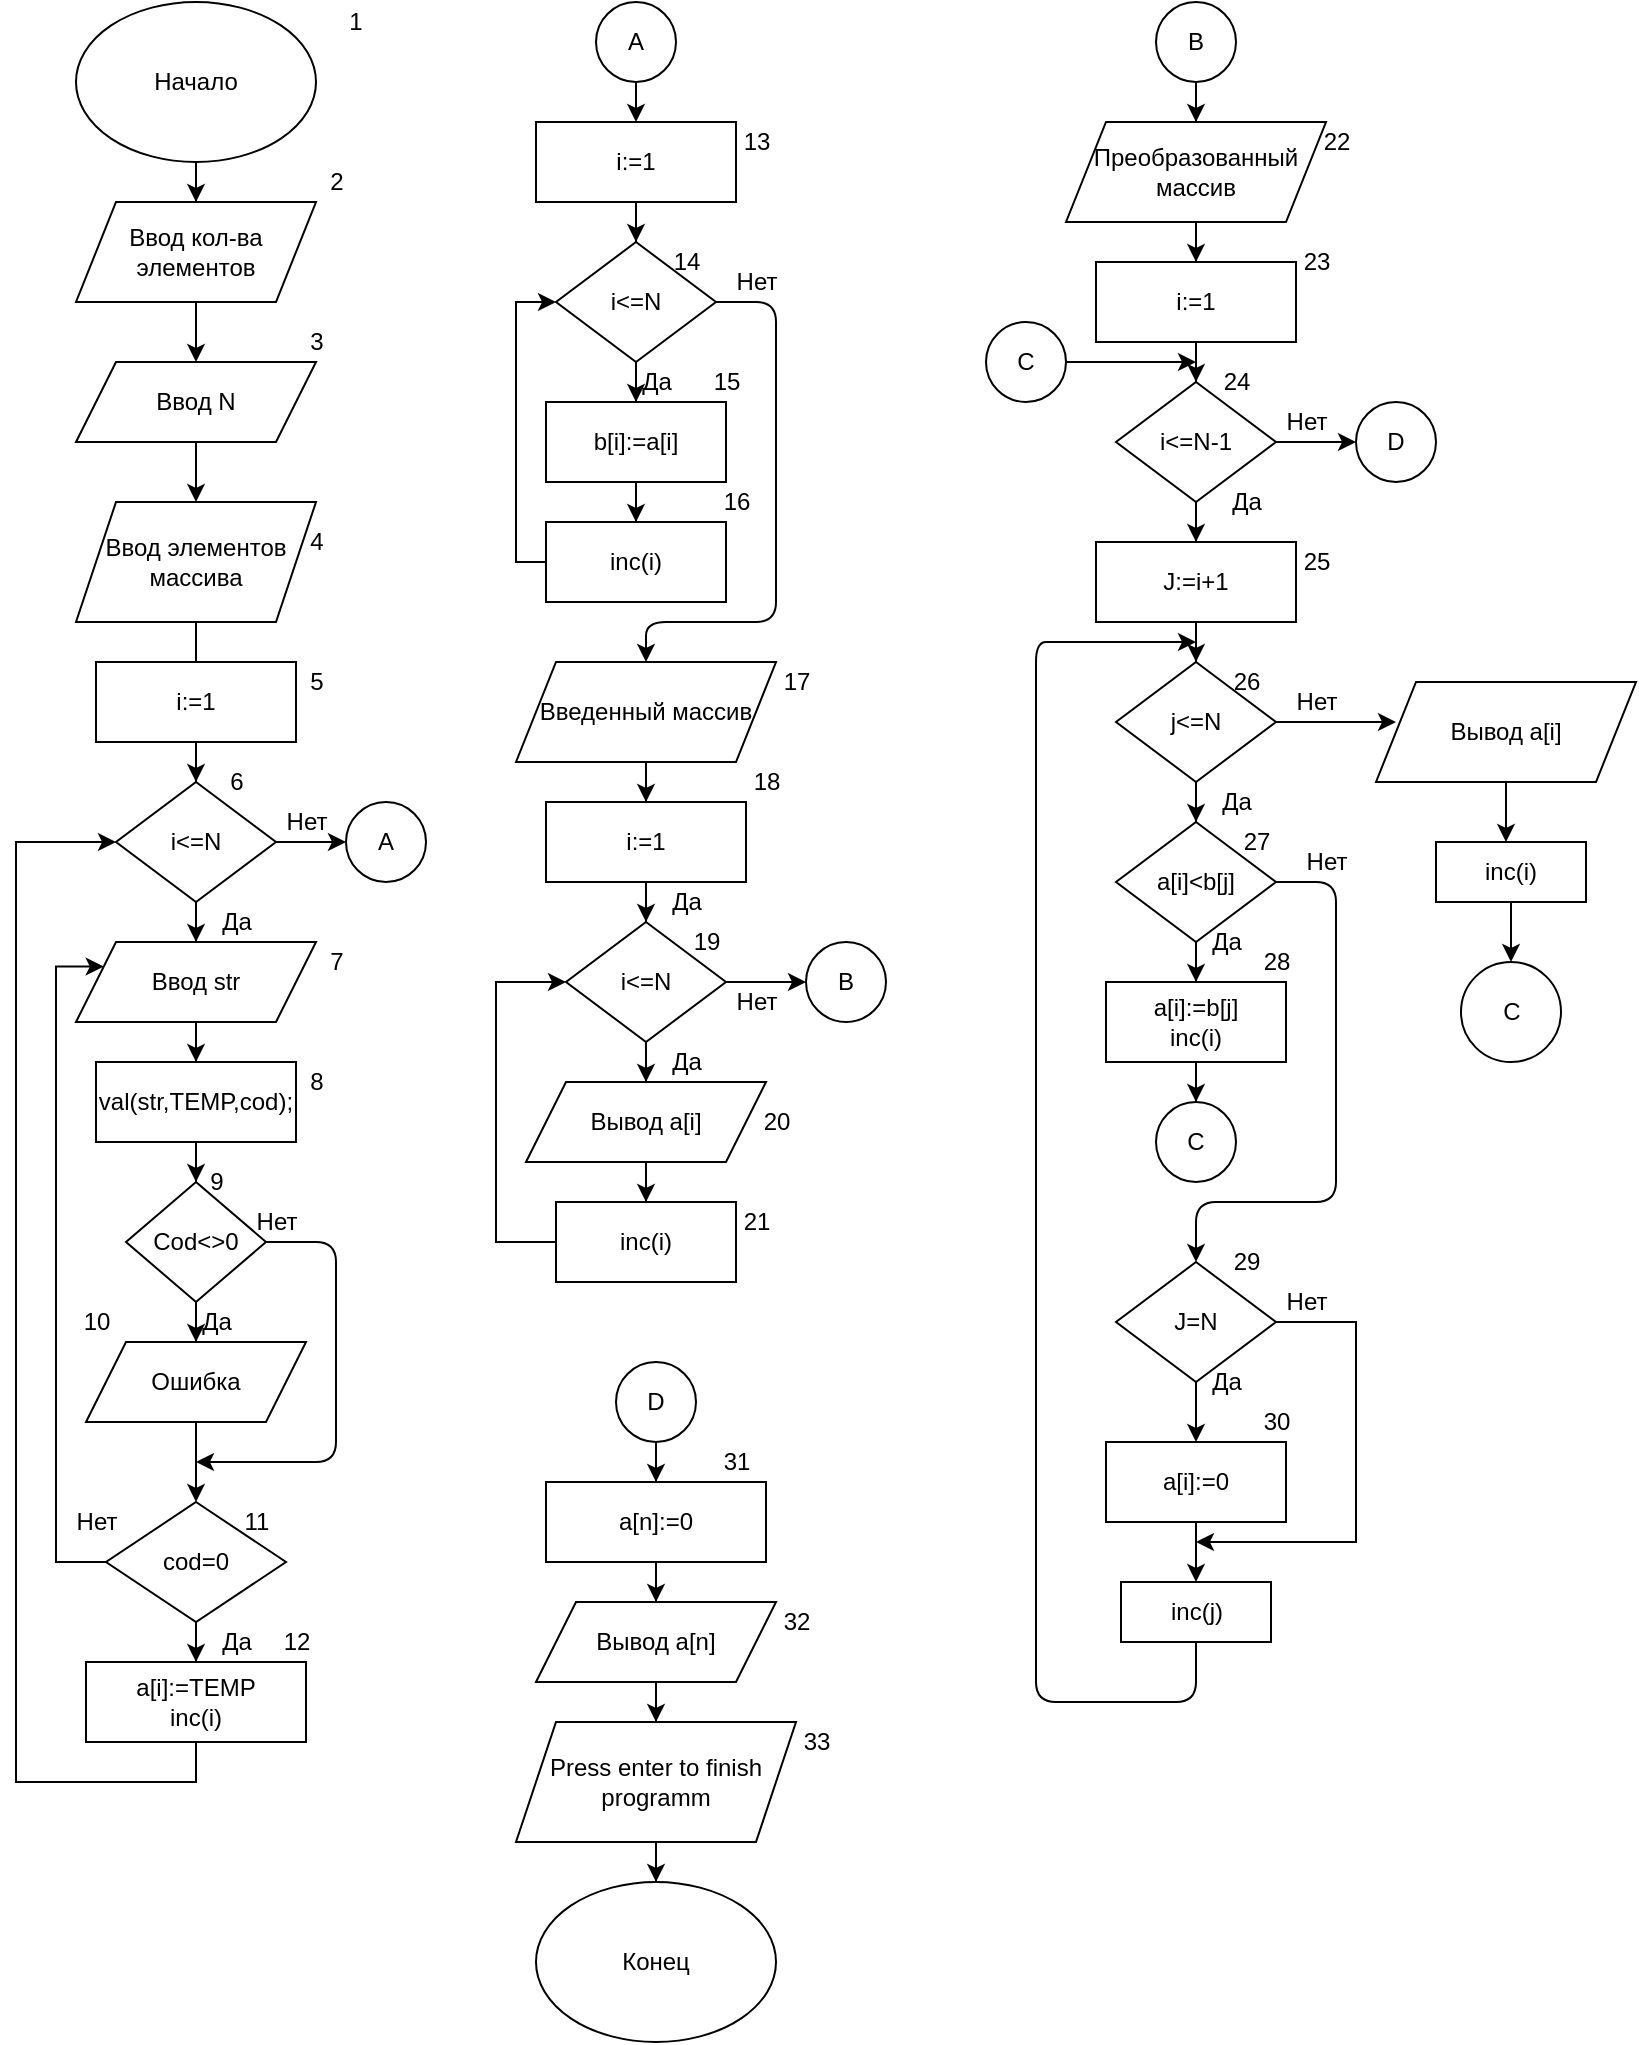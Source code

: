 <mxfile version="13.7.9" type="device"><diagram id="6A87WPvs4Xtp_hchY7Co" name="Page-1"><mxGraphModel dx="509" dy="599" grid="1" gridSize="10" guides="1" tooltips="1" connect="1" arrows="1" fold="1" page="1" pageScale="1" pageWidth="827" pageHeight="1169" math="0" shadow="0"><root><mxCell id="0"/><mxCell id="1" parent="0"/><mxCell id="U-UmhzSD0LY-5HbBD7l8-33" value="" style="group" parent="1" vertex="1" connectable="0"><mxGeometry x="250" y="10" width="195" height="640" as="geometry"/></mxCell><mxCell id="nRcFjxhv8FsJGr50OoYs-13" value="i:=1" style="rounded=0;whiteSpace=wrap;html=1;" parent="U-UmhzSD0LY-5HbBD7l8-33" vertex="1"><mxGeometry x="20" y="60" width="100" height="40" as="geometry"/></mxCell><mxCell id="nRcFjxhv8FsJGr50OoYs-14" value="i&amp;lt;=N" style="rhombus;whiteSpace=wrap;html=1;rounded=0;" parent="U-UmhzSD0LY-5HbBD7l8-33" vertex="1"><mxGeometry x="30" y="120" width="80" height="60" as="geometry"/></mxCell><mxCell id="nRcFjxhv8FsJGr50OoYs-15" value="" style="edgeStyle=orthogonalEdgeStyle;rounded=0;orthogonalLoop=1;jettySize=auto;html=1;" parent="U-UmhzSD0LY-5HbBD7l8-33" source="nRcFjxhv8FsJGr50OoYs-13" target="nRcFjxhv8FsJGr50OoYs-14" edge="1"><mxGeometry relative="1" as="geometry"/></mxCell><mxCell id="nRcFjxhv8FsJGr50OoYs-18" style="edgeStyle=orthogonalEdgeStyle;rounded=0;orthogonalLoop=1;jettySize=auto;html=1;entryX=0;entryY=0.5;entryDx=0;entryDy=0;exitX=0;exitY=0.5;exitDx=0;exitDy=0;" parent="U-UmhzSD0LY-5HbBD7l8-33" source="nRcFjxhv8FsJGr50OoYs-51" target="nRcFjxhv8FsJGr50OoYs-14" edge="1"><mxGeometry relative="1" as="geometry"><mxPoint y="140" as="targetPoint"/><Array as="points"><mxPoint x="10" y="280"/><mxPoint x="10" y="150"/></Array></mxGeometry></mxCell><mxCell id="nRcFjxhv8FsJGr50OoYs-16" value="b[i]:=a[i]" style="rounded=0;whiteSpace=wrap;html=1;" parent="U-UmhzSD0LY-5HbBD7l8-33" vertex="1"><mxGeometry x="25" y="200" width="90" height="40" as="geometry"/></mxCell><mxCell id="nRcFjxhv8FsJGr50OoYs-17" value="" style="edgeStyle=orthogonalEdgeStyle;rounded=0;orthogonalLoop=1;jettySize=auto;html=1;" parent="U-UmhzSD0LY-5HbBD7l8-33" source="nRcFjxhv8FsJGr50OoYs-14" target="nRcFjxhv8FsJGr50OoYs-16" edge="1"><mxGeometry relative="1" as="geometry"/></mxCell><mxCell id="nRcFjxhv8FsJGr50OoYs-19" value="Да" style="text;html=1;align=center;verticalAlign=middle;resizable=0;points=[];autosize=1;" parent="U-UmhzSD0LY-5HbBD7l8-33" vertex="1"><mxGeometry x="65" y="180" width="30" height="20" as="geometry"/></mxCell><mxCell id="nRcFjxhv8FsJGr50OoYs-21" value="Введенный массив" style="shape=parallelogram;perimeter=parallelogramPerimeter;whiteSpace=wrap;html=1;fixedSize=1;rounded=0;" parent="U-UmhzSD0LY-5HbBD7l8-33" vertex="1"><mxGeometry x="10" y="330" width="130" height="50" as="geometry"/></mxCell><mxCell id="nRcFjxhv8FsJGr50OoYs-24" value="Нет" style="text;html=1;align=center;verticalAlign=middle;resizable=0;points=[];autosize=1;" parent="U-UmhzSD0LY-5HbBD7l8-33" vertex="1"><mxGeometry x="110" y="130" width="40" height="20" as="geometry"/></mxCell><mxCell id="nRcFjxhv8FsJGr50OoYs-26" value="i:=1" style="rounded=0;whiteSpace=wrap;html=1;" parent="U-UmhzSD0LY-5HbBD7l8-33" vertex="1"><mxGeometry x="25" y="400" width="100" height="40" as="geometry"/></mxCell><mxCell id="nRcFjxhv8FsJGr50OoYs-27" value="" style="edgeStyle=orthogonalEdgeStyle;rounded=0;orthogonalLoop=1;jettySize=auto;html=1;" parent="U-UmhzSD0LY-5HbBD7l8-33" source="nRcFjxhv8FsJGr50OoYs-21" target="nRcFjxhv8FsJGr50OoYs-26" edge="1"><mxGeometry relative="1" as="geometry"/></mxCell><mxCell id="nRcFjxhv8FsJGr50OoYs-28" value="i&amp;lt;=N" style="rhombus;whiteSpace=wrap;html=1;rounded=0;" parent="U-UmhzSD0LY-5HbBD7l8-33" vertex="1"><mxGeometry x="35" y="460" width="80" height="60" as="geometry"/></mxCell><mxCell id="nRcFjxhv8FsJGr50OoYs-29" value="" style="edgeStyle=orthogonalEdgeStyle;rounded=0;orthogonalLoop=1;jettySize=auto;html=1;" parent="U-UmhzSD0LY-5HbBD7l8-33" source="nRcFjxhv8FsJGr50OoYs-26" target="nRcFjxhv8FsJGr50OoYs-28" edge="1"><mxGeometry relative="1" as="geometry"/></mxCell><mxCell id="nRcFjxhv8FsJGr50OoYs-30" value="Да" style="text;html=1;align=center;verticalAlign=middle;resizable=0;points=[];autosize=1;" parent="U-UmhzSD0LY-5HbBD7l8-33" vertex="1"><mxGeometry x="80" y="440" width="30" height="20" as="geometry"/></mxCell><mxCell id="nRcFjxhv8FsJGr50OoYs-31" value="" style="endArrow=classic;html=1;exitX=1;exitY=0.5;exitDx=0;exitDy=0;entryX=0;entryY=0.5;entryDx=0;entryDy=0;" parent="U-UmhzSD0LY-5HbBD7l8-33" source="nRcFjxhv8FsJGr50OoYs-28" target="a55_poZtHXhgq9XFntQl-31" edge="1"><mxGeometry width="50" height="50" relative="1" as="geometry"><mxPoint x="125" y="520" as="sourcePoint"/><mxPoint x="155" y="490" as="targetPoint"/></mxGeometry></mxCell><mxCell id="nRcFjxhv8FsJGr50OoYs-32" value="Нет" style="text;html=1;align=center;verticalAlign=middle;resizable=0;points=[];autosize=1;" parent="U-UmhzSD0LY-5HbBD7l8-33" vertex="1"><mxGeometry x="110" y="490" width="40" height="20" as="geometry"/></mxCell><mxCell id="nRcFjxhv8FsJGr50OoYs-33" value="Вывод&amp;nbsp;a[i]&lt;span style=&quot;color: rgba(0 , 0 , 0 , 0) ; font-family: monospace ; font-size: 0px&quot;&gt;%3CmxGraphModel%3E%3Croot%3E%3CmxCell%20id%3D%220%22%2F%3E%3CmxCell%20id%3D%221%22%20parent%3D%220%22%2F%3E%3CmxCell%20id%3D%222%22%20value%3D%22i%26amp%3Blt%3BN%22%20style%3D%22rhombus%3BwhiteSpace%3Dwrap%3Bhtml%3D1%3Brounded%3D0%3B%22%20vertex%3D%221%22%20parent%3D%221%22%3E%3CmxGeometry%20x%3D%2250%22%20y%3D%22730%22%20width%3D%2280%22%20height%3D%2260%22%20as%3D%22geometry%22%2F%3E%3C%2FmxCell%3E%3C%2Froot%3E%3C%2FmxGraphModel%3E&lt;/span&gt;" style="shape=parallelogram;perimeter=parallelogramPerimeter;whiteSpace=wrap;html=1;fixedSize=1;" parent="U-UmhzSD0LY-5HbBD7l8-33" vertex="1"><mxGeometry x="15" y="540" width="120" height="40" as="geometry"/></mxCell><mxCell id="nRcFjxhv8FsJGr50OoYs-34" value="" style="edgeStyle=orthogonalEdgeStyle;rounded=0;orthogonalLoop=1;jettySize=auto;html=1;" parent="U-UmhzSD0LY-5HbBD7l8-33" source="nRcFjxhv8FsJGr50OoYs-28" target="nRcFjxhv8FsJGr50OoYs-33" edge="1"><mxGeometry relative="1" as="geometry"/></mxCell><mxCell id="nRcFjxhv8FsJGr50OoYs-41" value="13" style="text;html=1;align=center;verticalAlign=middle;resizable=0;points=[];autosize=1;" parent="U-UmhzSD0LY-5HbBD7l8-33" vertex="1"><mxGeometry x="115" y="60" width="30" height="20" as="geometry"/></mxCell><mxCell id="nRcFjxhv8FsJGr50OoYs-42" value="14" style="text;html=1;align=center;verticalAlign=middle;resizable=0;points=[];autosize=1;" parent="U-UmhzSD0LY-5HbBD7l8-33" vertex="1"><mxGeometry x="80" y="120" width="30" height="20" as="geometry"/></mxCell><mxCell id="nRcFjxhv8FsJGr50OoYs-43" value="15" style="text;html=1;align=center;verticalAlign=middle;resizable=0;points=[];autosize=1;" parent="U-UmhzSD0LY-5HbBD7l8-33" vertex="1"><mxGeometry x="100" y="180" width="30" height="20" as="geometry"/></mxCell><mxCell id="nRcFjxhv8FsJGr50OoYs-44" value="17" style="text;html=1;align=center;verticalAlign=middle;resizable=0;points=[];autosize=1;" parent="U-UmhzSD0LY-5HbBD7l8-33" vertex="1"><mxGeometry x="135" y="330" width="30" height="20" as="geometry"/></mxCell><mxCell id="nRcFjxhv8FsJGr50OoYs-45" value="18" style="text;html=1;align=center;verticalAlign=middle;resizable=0;points=[];autosize=1;" parent="U-UmhzSD0LY-5HbBD7l8-33" vertex="1"><mxGeometry x="120" y="380" width="30" height="20" as="geometry"/></mxCell><mxCell id="nRcFjxhv8FsJGr50OoYs-46" value="19" style="text;html=1;align=center;verticalAlign=middle;resizable=0;points=[];autosize=1;" parent="U-UmhzSD0LY-5HbBD7l8-33" vertex="1"><mxGeometry x="90" y="460" width="30" height="20" as="geometry"/></mxCell><mxCell id="nRcFjxhv8FsJGr50OoYs-47" value="Да" style="text;html=1;align=center;verticalAlign=middle;resizable=0;points=[];autosize=1;" parent="U-UmhzSD0LY-5HbBD7l8-33" vertex="1"><mxGeometry x="80" y="520" width="30" height="20" as="geometry"/></mxCell><mxCell id="nRcFjxhv8FsJGr50OoYs-51" value="inc(i)" style="rounded=0;whiteSpace=wrap;html=1;" parent="U-UmhzSD0LY-5HbBD7l8-33" vertex="1"><mxGeometry x="25" y="260" width="90" height="40" as="geometry"/></mxCell><mxCell id="nRcFjxhv8FsJGr50OoYs-52" value="" style="edgeStyle=orthogonalEdgeStyle;rounded=0;orthogonalLoop=1;jettySize=auto;html=1;" parent="U-UmhzSD0LY-5HbBD7l8-33" source="nRcFjxhv8FsJGr50OoYs-16" target="nRcFjxhv8FsJGr50OoYs-51" edge="1"><mxGeometry relative="1" as="geometry"/></mxCell><mxCell id="nRcFjxhv8FsJGr50OoYs-53" value="" style="endArrow=classic;html=1;exitX=1;exitY=0.5;exitDx=0;exitDy=0;entryX=0.5;entryY=0;entryDx=0;entryDy=0;" parent="U-UmhzSD0LY-5HbBD7l8-33" source="nRcFjxhv8FsJGr50OoYs-14" target="nRcFjxhv8FsJGr50OoYs-21" edge="1"><mxGeometry width="50" height="50" relative="1" as="geometry"><mxPoint x="50" y="410" as="sourcePoint"/><mxPoint x="70" y="320" as="targetPoint"/><Array as="points"><mxPoint x="140" y="150"/><mxPoint x="140" y="230"/><mxPoint x="140" y="310"/><mxPoint x="75" y="310"/></Array></mxGeometry></mxCell><mxCell id="nRcFjxhv8FsJGr50OoYs-57" style="edgeStyle=orthogonalEdgeStyle;rounded=0;orthogonalLoop=1;jettySize=auto;html=1;entryX=0;entryY=0.5;entryDx=0;entryDy=0;" parent="U-UmhzSD0LY-5HbBD7l8-33" source="nRcFjxhv8FsJGr50OoYs-55" target="nRcFjxhv8FsJGr50OoYs-28" edge="1"><mxGeometry relative="1" as="geometry"><mxPoint x="30" y="490" as="targetPoint"/><Array as="points"><mxPoint y="620"/><mxPoint y="490"/></Array></mxGeometry></mxCell><mxCell id="nRcFjxhv8FsJGr50OoYs-55" value="inc(i)" style="rounded=0;whiteSpace=wrap;html=1;" parent="U-UmhzSD0LY-5HbBD7l8-33" vertex="1"><mxGeometry x="30" y="600" width="90" height="40" as="geometry"/></mxCell><mxCell id="nRcFjxhv8FsJGr50OoYs-56" value="" style="edgeStyle=orthogonalEdgeStyle;rounded=0;orthogonalLoop=1;jettySize=auto;html=1;" parent="U-UmhzSD0LY-5HbBD7l8-33" source="nRcFjxhv8FsJGr50OoYs-33" target="nRcFjxhv8FsJGr50OoYs-55" edge="1"><mxGeometry relative="1" as="geometry"/></mxCell><mxCell id="nRcFjxhv8FsJGr50OoYs-58" value="20" style="text;html=1;align=center;verticalAlign=middle;resizable=0;points=[];autosize=1;" parent="U-UmhzSD0LY-5HbBD7l8-33" vertex="1"><mxGeometry x="125" y="550" width="30" height="20" as="geometry"/></mxCell><mxCell id="nRcFjxhv8FsJGr50OoYs-59" value="21" style="text;html=1;align=center;verticalAlign=middle;resizable=0;points=[];autosize=1;" parent="U-UmhzSD0LY-5HbBD7l8-33" vertex="1"><mxGeometry x="115" y="600" width="30" height="20" as="geometry"/></mxCell><mxCell id="a55_poZtHXhgq9XFntQl-27" value="" style="edgeStyle=orthogonalEdgeStyle;rounded=0;orthogonalLoop=1;jettySize=auto;html=1;" parent="U-UmhzSD0LY-5HbBD7l8-33" source="a55_poZtHXhgq9XFntQl-26" edge="1"><mxGeometry relative="1" as="geometry"><mxPoint x="70" y="60" as="targetPoint"/></mxGeometry></mxCell><mxCell id="a55_poZtHXhgq9XFntQl-26" value="А" style="ellipse;whiteSpace=wrap;html=1;aspect=fixed;" parent="U-UmhzSD0LY-5HbBD7l8-33" vertex="1"><mxGeometry x="50" width="40" height="40" as="geometry"/></mxCell><mxCell id="a55_poZtHXhgq9XFntQl-31" value="B" style="ellipse;whiteSpace=wrap;html=1;aspect=fixed;" parent="U-UmhzSD0LY-5HbBD7l8-33" vertex="1"><mxGeometry x="155" y="470" width="40" height="40" as="geometry"/></mxCell><mxCell id="U-UmhzSD0LY-5HbBD7l8-7" value="16" style="text;html=1;align=center;verticalAlign=middle;resizable=0;points=[];autosize=1;" parent="U-UmhzSD0LY-5HbBD7l8-33" vertex="1"><mxGeometry x="105" y="240" width="30" height="20" as="geometry"/></mxCell><mxCell id="U-UmhzSD0LY-5HbBD7l8-34" value="" style="group;container=1;" parent="1" vertex="1" connectable="0"><mxGeometry x="10" y="10" width="205" height="890" as="geometry"/></mxCell><mxCell id="65ye_p_ojML4YsD_fQ9a-1" value="Начало" style="ellipse;whiteSpace=wrap;html=1;" parent="U-UmhzSD0LY-5HbBD7l8-34" vertex="1"><mxGeometry x="30" width="120" height="80" as="geometry"/></mxCell><mxCell id="65ye_p_ojML4YsD_fQ9a-2" value="Ввод кол-ва элементов" style="shape=parallelogram;perimeter=parallelogramPerimeter;whiteSpace=wrap;html=1;fixedSize=1;" parent="U-UmhzSD0LY-5HbBD7l8-34" vertex="1"><mxGeometry x="30" y="100" width="120" height="50" as="geometry"/></mxCell><mxCell id="65ye_p_ojML4YsD_fQ9a-3" value="" style="edgeStyle=orthogonalEdgeStyle;rounded=0;orthogonalLoop=1;jettySize=auto;html=1;" parent="U-UmhzSD0LY-5HbBD7l8-34" source="65ye_p_ojML4YsD_fQ9a-1" target="65ye_p_ojML4YsD_fQ9a-2" edge="1"><mxGeometry relative="1" as="geometry"/></mxCell><mxCell id="65ye_p_ojML4YsD_fQ9a-10" value="Ввод N" style="shape=parallelogram;perimeter=parallelogramPerimeter;whiteSpace=wrap;html=1;fixedSize=1;" parent="U-UmhzSD0LY-5HbBD7l8-34" vertex="1"><mxGeometry x="30" y="180" width="120" height="40" as="geometry"/></mxCell><mxCell id="65ye_p_ojML4YsD_fQ9a-12" value="" style="edgeStyle=orthogonalEdgeStyle;rounded=0;orthogonalLoop=1;jettySize=auto;html=1;" parent="U-UmhzSD0LY-5HbBD7l8-34" source="65ye_p_ojML4YsD_fQ9a-2" target="65ye_p_ojML4YsD_fQ9a-10" edge="1"><mxGeometry relative="1" as="geometry"/></mxCell><mxCell id="65ye_p_ojML4YsD_fQ9a-16" value="" style="edgeStyle=orthogonalEdgeStyle;rounded=0;orthogonalLoop=1;jettySize=auto;html=1;" parent="U-UmhzSD0LY-5HbBD7l8-34" source="65ye_p_ojML4YsD_fQ9a-13" edge="1"><mxGeometry relative="1" as="geometry"><mxPoint x="90.0" y="360" as="targetPoint"/></mxGeometry></mxCell><mxCell id="65ye_p_ojML4YsD_fQ9a-13" value="Ввод элементов массива" style="shape=parallelogram;perimeter=parallelogramPerimeter;whiteSpace=wrap;html=1;fixedSize=1;" parent="U-UmhzSD0LY-5HbBD7l8-34" vertex="1"><mxGeometry x="30" y="250" width="120" height="60" as="geometry"/></mxCell><mxCell id="65ye_p_ojML4YsD_fQ9a-14" value="" style="edgeStyle=orthogonalEdgeStyle;rounded=0;orthogonalLoop=1;jettySize=auto;html=1;" parent="U-UmhzSD0LY-5HbBD7l8-34" source="65ye_p_ojML4YsD_fQ9a-10" target="65ye_p_ojML4YsD_fQ9a-13" edge="1"><mxGeometry relative="1" as="geometry"/></mxCell><mxCell id="Oqbdglw2WGZir6rVkc-e-1" value="1" style="text;html=1;strokeColor=none;fillColor=none;align=center;verticalAlign=middle;whiteSpace=wrap;rounded=0;" parent="U-UmhzSD0LY-5HbBD7l8-34" vertex="1"><mxGeometry x="150" width="40" height="20" as="geometry"/></mxCell><mxCell id="Oqbdglw2WGZir6rVkc-e-2" value="2" style="text;html=1;align=center;verticalAlign=middle;resizable=0;points=[];autosize=1;" parent="U-UmhzSD0LY-5HbBD7l8-34" vertex="1"><mxGeometry x="150" y="80" width="20" height="20" as="geometry"/></mxCell><mxCell id="Oqbdglw2WGZir6rVkc-e-3" value="3" style="text;html=1;align=center;verticalAlign=middle;resizable=0;points=[];autosize=1;" parent="U-UmhzSD0LY-5HbBD7l8-34" vertex="1"><mxGeometry x="140" y="160" width="20" height="20" as="geometry"/></mxCell><mxCell id="Oqbdglw2WGZir6rVkc-e-4" value="4" style="text;html=1;align=center;verticalAlign=middle;resizable=0;points=[];autosize=1;" parent="U-UmhzSD0LY-5HbBD7l8-34" vertex="1"><mxGeometry x="140" y="260" width="20" height="20" as="geometry"/></mxCell><mxCell id="nRcFjxhv8FsJGr50OoYs-1" value="i:=1" style="rounded=0;whiteSpace=wrap;html=1;" parent="U-UmhzSD0LY-5HbBD7l8-34" vertex="1"><mxGeometry x="40" y="330" width="100" height="40" as="geometry"/></mxCell><mxCell id="nRcFjxhv8FsJGr50OoYs-2" value="i&amp;lt;=N" style="rhombus;whiteSpace=wrap;html=1;rounded=0;" parent="U-UmhzSD0LY-5HbBD7l8-34" vertex="1"><mxGeometry x="50" y="390" width="80" height="60" as="geometry"/></mxCell><mxCell id="nRcFjxhv8FsJGr50OoYs-3" value="" style="edgeStyle=orthogonalEdgeStyle;rounded=0;orthogonalLoop=1;jettySize=auto;html=1;" parent="U-UmhzSD0LY-5HbBD7l8-34" source="nRcFjxhv8FsJGr50OoYs-1" target="nRcFjxhv8FsJGr50OoYs-2" edge="1"><mxGeometry relative="1" as="geometry"/></mxCell><mxCell id="nRcFjxhv8FsJGr50OoYs-37" value="5" style="text;html=1;align=center;verticalAlign=middle;resizable=0;points=[];autosize=1;" parent="U-UmhzSD0LY-5HbBD7l8-34" vertex="1"><mxGeometry x="140" y="330" width="20" height="20" as="geometry"/></mxCell><mxCell id="nRcFjxhv8FsJGr50OoYs-38" value="6" style="text;html=1;align=center;verticalAlign=middle;resizable=0;points=[];autosize=1;" parent="U-UmhzSD0LY-5HbBD7l8-34" vertex="1"><mxGeometry x="100" y="380" width="20" height="20" as="geometry"/></mxCell><mxCell id="a55_poZtHXhgq9XFntQl-3" value="Ввод str" style="shape=parallelogram;perimeter=parallelogramPerimeter;whiteSpace=wrap;html=1;fixedSize=1;" parent="U-UmhzSD0LY-5HbBD7l8-34" vertex="1"><mxGeometry x="30" y="470" width="120" height="40" as="geometry"/></mxCell><mxCell id="a55_poZtHXhgq9XFntQl-4" value="" style="edgeStyle=orthogonalEdgeStyle;rounded=0;orthogonalLoop=1;jettySize=auto;html=1;" parent="U-UmhzSD0LY-5HbBD7l8-34" source="nRcFjxhv8FsJGr50OoYs-2" target="a55_poZtHXhgq9XFntQl-3" edge="1"><mxGeometry relative="1" as="geometry"/></mxCell><mxCell id="a55_poZtHXhgq9XFntQl-6" value="val(str,TEMP,cod);" style="whiteSpace=wrap;html=1;" parent="U-UmhzSD0LY-5HbBD7l8-34" vertex="1"><mxGeometry x="40" y="530" width="100" height="40" as="geometry"/></mxCell><mxCell id="a55_poZtHXhgq9XFntQl-7" value="" style="edgeStyle=orthogonalEdgeStyle;rounded=0;orthogonalLoop=1;jettySize=auto;html=1;" parent="U-UmhzSD0LY-5HbBD7l8-34" source="a55_poZtHXhgq9XFntQl-3" target="a55_poZtHXhgq9XFntQl-6" edge="1"><mxGeometry relative="1" as="geometry"/></mxCell><mxCell id="a55_poZtHXhgq9XFntQl-8" value="Cod&amp;lt;&amp;gt;0" style="rhombus;whiteSpace=wrap;html=1;" parent="U-UmhzSD0LY-5HbBD7l8-34" vertex="1"><mxGeometry x="55" y="590" width="70" height="60" as="geometry"/></mxCell><mxCell id="a55_poZtHXhgq9XFntQl-9" value="" style="edgeStyle=orthogonalEdgeStyle;rounded=0;orthogonalLoop=1;jettySize=auto;html=1;" parent="U-UmhzSD0LY-5HbBD7l8-34" source="a55_poZtHXhgq9XFntQl-6" target="a55_poZtHXhgq9XFntQl-8" edge="1"><mxGeometry relative="1" as="geometry"/></mxCell><mxCell id="a55_poZtHXhgq9XFntQl-11" value="Ошибка" style="shape=parallelogram;perimeter=parallelogramPerimeter;whiteSpace=wrap;html=1;fixedSize=1;" parent="U-UmhzSD0LY-5HbBD7l8-34" vertex="1"><mxGeometry x="35" y="670" width="110" height="40" as="geometry"/></mxCell><mxCell id="a55_poZtHXhgq9XFntQl-12" value="" style="edgeStyle=orthogonalEdgeStyle;rounded=0;orthogonalLoop=1;jettySize=auto;html=1;" parent="U-UmhzSD0LY-5HbBD7l8-34" source="a55_poZtHXhgq9XFntQl-8" target="a55_poZtHXhgq9XFntQl-11" edge="1"><mxGeometry relative="1" as="geometry"/></mxCell><mxCell id="a55_poZtHXhgq9XFntQl-13" value="" style="endArrow=classic;html=1;exitX=0.5;exitY=1;exitDx=0;exitDy=0;entryX=0.5;entryY=0;entryDx=0;entryDy=0;" parent="U-UmhzSD0LY-5HbBD7l8-34" source="a55_poZtHXhgq9XFntQl-11" target="a55_poZtHXhgq9XFntQl-15" edge="1"><mxGeometry width="50" height="50" relative="1" as="geometry"><mxPoint x="180" y="800" as="sourcePoint"/><mxPoint x="90" y="770" as="targetPoint"/></mxGeometry></mxCell><mxCell id="a55_poZtHXhgq9XFntQl-14" value="" style="endArrow=classic;html=1;exitX=1;exitY=0.5;exitDx=0;exitDy=0;" parent="U-UmhzSD0LY-5HbBD7l8-34" source="a55_poZtHXhgq9XFntQl-8" edge="1"><mxGeometry width="50" height="50" relative="1" as="geometry"><mxPoint x="180" y="660" as="sourcePoint"/><mxPoint x="90" y="730" as="targetPoint"/><Array as="points"><mxPoint x="160" y="620"/><mxPoint x="160" y="730"/></Array></mxGeometry></mxCell><mxCell id="a55_poZtHXhgq9XFntQl-19" style="edgeStyle=orthogonalEdgeStyle;rounded=0;orthogonalLoop=1;jettySize=auto;html=1;exitX=0;exitY=0.5;exitDx=0;exitDy=0;entryX=0;entryY=0.25;entryDx=0;entryDy=0;" parent="U-UmhzSD0LY-5HbBD7l8-34" source="a55_poZtHXhgq9XFntQl-15" target="a55_poZtHXhgq9XFntQl-3" edge="1"><mxGeometry relative="1" as="geometry"><mxPoint x="10" y="480" as="targetPoint"/><Array as="points"><mxPoint x="20" y="780"/><mxPoint x="20" y="482"/></Array></mxGeometry></mxCell><mxCell id="a55_poZtHXhgq9XFntQl-15" value="cod=0" style="rhombus;whiteSpace=wrap;html=1;" parent="U-UmhzSD0LY-5HbBD7l8-34" vertex="1"><mxGeometry x="45" y="750" width="90" height="60" as="geometry"/></mxCell><mxCell id="a55_poZtHXhgq9XFntQl-28" style="edgeStyle=orthogonalEdgeStyle;rounded=0;orthogonalLoop=1;jettySize=auto;html=1;exitX=0.5;exitY=1;exitDx=0;exitDy=0;entryX=0;entryY=0.5;entryDx=0;entryDy=0;" parent="U-UmhzSD0LY-5HbBD7l8-34" source="a55_poZtHXhgq9XFntQl-17" target="nRcFjxhv8FsJGr50OoYs-2" edge="1"><mxGeometry relative="1" as="geometry"><mxPoint x="-10" y="410" as="targetPoint"/><Array as="points"><mxPoint x="90" y="890"/><mxPoint y="890"/><mxPoint y="420"/></Array></mxGeometry></mxCell><mxCell id="a55_poZtHXhgq9XFntQl-17" value="a[i]:=TEMP&lt;br&gt;inc(i)" style="whiteSpace=wrap;html=1;" parent="U-UmhzSD0LY-5HbBD7l8-34" vertex="1"><mxGeometry x="35" y="830" width="110" height="40" as="geometry"/></mxCell><mxCell id="a55_poZtHXhgq9XFntQl-18" value="" style="edgeStyle=orthogonalEdgeStyle;rounded=0;orthogonalLoop=1;jettySize=auto;html=1;" parent="U-UmhzSD0LY-5HbBD7l8-34" source="a55_poZtHXhgq9XFntQl-15" target="a55_poZtHXhgq9XFntQl-17" edge="1"><mxGeometry relative="1" as="geometry"/></mxCell><mxCell id="a55_poZtHXhgq9XFntQl-20" value="Нет" style="text;html=1;align=center;verticalAlign=middle;resizable=0;points=[];autosize=1;" parent="U-UmhzSD0LY-5HbBD7l8-34" vertex="1"><mxGeometry x="20" y="750" width="40" height="20" as="geometry"/></mxCell><mxCell id="a55_poZtHXhgq9XFntQl-21" value="Да" style="text;html=1;align=center;verticalAlign=middle;resizable=0;points=[];autosize=1;" parent="U-UmhzSD0LY-5HbBD7l8-34" vertex="1"><mxGeometry x="95" y="810" width="30" height="20" as="geometry"/></mxCell><mxCell id="a55_poZtHXhgq9XFntQl-22" value="Да" style="text;html=1;align=center;verticalAlign=middle;resizable=0;points=[];autosize=1;" parent="U-UmhzSD0LY-5HbBD7l8-34" vertex="1"><mxGeometry x="85" y="650" width="30" height="20" as="geometry"/></mxCell><mxCell id="a55_poZtHXhgq9XFntQl-23" value="Нет" style="text;html=1;align=center;verticalAlign=middle;resizable=0;points=[];autosize=1;" parent="U-UmhzSD0LY-5HbBD7l8-34" vertex="1"><mxGeometry x="110" y="600" width="40" height="20" as="geometry"/></mxCell><mxCell id="a55_poZtHXhgq9XFntQl-25" value="А" style="ellipse;whiteSpace=wrap;html=1;aspect=fixed;" parent="U-UmhzSD0LY-5HbBD7l8-34" vertex="1"><mxGeometry x="165" y="400" width="40" height="40" as="geometry"/></mxCell><mxCell id="a55_poZtHXhgq9XFntQl-24" style="edgeStyle=orthogonalEdgeStyle;rounded=0;orthogonalLoop=1;jettySize=auto;html=1;exitX=1;exitY=0.5;exitDx=0;exitDy=0;entryX=0;entryY=0.5;entryDx=0;entryDy=0;" parent="U-UmhzSD0LY-5HbBD7l8-34" source="nRcFjxhv8FsJGr50OoYs-2" target="a55_poZtHXhgq9XFntQl-25" edge="1"><mxGeometry relative="1" as="geometry"><mxPoint x="160" y="420.235" as="targetPoint"/></mxGeometry></mxCell><mxCell id="a55_poZtHXhgq9XFntQl-29" value="Да" style="text;html=1;align=center;verticalAlign=middle;resizable=0;points=[];autosize=1;" parent="U-UmhzSD0LY-5HbBD7l8-34" vertex="1"><mxGeometry x="95" y="450" width="30" height="20" as="geometry"/></mxCell><mxCell id="a55_poZtHXhgq9XFntQl-30" value="Нет" style="text;html=1;align=center;verticalAlign=middle;resizable=0;points=[];autosize=1;" parent="U-UmhzSD0LY-5HbBD7l8-34" vertex="1"><mxGeometry x="125" y="400" width="40" height="20" as="geometry"/></mxCell><mxCell id="U-UmhzSD0LY-5HbBD7l8-1" value="7" style="text;html=1;align=center;verticalAlign=middle;resizable=0;points=[];autosize=1;" parent="U-UmhzSD0LY-5HbBD7l8-34" vertex="1"><mxGeometry x="150" y="470" width="20" height="20" as="geometry"/></mxCell><mxCell id="U-UmhzSD0LY-5HbBD7l8-2" value="8" style="text;html=1;align=center;verticalAlign=middle;resizable=0;points=[];autosize=1;" parent="U-UmhzSD0LY-5HbBD7l8-34" vertex="1"><mxGeometry x="140" y="530" width="20" height="20" as="geometry"/></mxCell><mxCell id="U-UmhzSD0LY-5HbBD7l8-3" value="9" style="text;html=1;align=center;verticalAlign=middle;resizable=0;points=[];autosize=1;" parent="U-UmhzSD0LY-5HbBD7l8-34" vertex="1"><mxGeometry x="90" y="580" width="20" height="20" as="geometry"/></mxCell><mxCell id="U-UmhzSD0LY-5HbBD7l8-4" value="10" style="text;html=1;align=center;verticalAlign=middle;resizable=0;points=[];autosize=1;" parent="U-UmhzSD0LY-5HbBD7l8-34" vertex="1"><mxGeometry x="25" y="650" width="30" height="20" as="geometry"/></mxCell><mxCell id="U-UmhzSD0LY-5HbBD7l8-5" value="11" style="text;html=1;align=center;verticalAlign=middle;resizable=0;points=[];autosize=1;" parent="U-UmhzSD0LY-5HbBD7l8-34" vertex="1"><mxGeometry x="105" y="750" width="30" height="20" as="geometry"/></mxCell><mxCell id="U-UmhzSD0LY-5HbBD7l8-6" value="12" style="text;html=1;align=center;verticalAlign=middle;resizable=0;points=[];autosize=1;" parent="U-UmhzSD0LY-5HbBD7l8-34" vertex="1"><mxGeometry x="125" y="810" width="30" height="20" as="geometry"/></mxCell><mxCell id="U-UmhzSD0LY-5HbBD7l8-49" value="" style="group" parent="1" vertex="1" connectable="0"><mxGeometry x="260" y="690" width="165" height="340" as="geometry"/></mxCell><mxCell id="U-UmhzSD0LY-5HbBD7l8-36" value="D" style="ellipse;whiteSpace=wrap;html=1;aspect=fixed;" parent="U-UmhzSD0LY-5HbBD7l8-49" vertex="1"><mxGeometry x="50" width="40" height="40" as="geometry"/></mxCell><mxCell id="U-UmhzSD0LY-5HbBD7l8-37" value="a[n]:=0" style="whiteSpace=wrap;html=1;" parent="U-UmhzSD0LY-5HbBD7l8-49" vertex="1"><mxGeometry x="15" y="60" width="110" height="40" as="geometry"/></mxCell><mxCell id="U-UmhzSD0LY-5HbBD7l8-38" value="" style="edgeStyle=orthogonalEdgeStyle;rounded=0;orthogonalLoop=1;jettySize=auto;html=1;" parent="U-UmhzSD0LY-5HbBD7l8-49" source="U-UmhzSD0LY-5HbBD7l8-36" target="U-UmhzSD0LY-5HbBD7l8-37" edge="1"><mxGeometry as="geometry"/></mxCell><mxCell id="U-UmhzSD0LY-5HbBD7l8-39" value="Вывод&amp;nbsp;a[n]&lt;span style=&quot;color: rgba(0 , 0 , 0 , 0) ; font-family: monospace ; font-size: 0px&quot;&gt;%3CmxGraphModel%3E%3Croot%3E%3CmxCell%20id%3D%220%22%2F%3E%3CmxCell%20id%3D%221%22%20parent%3D%220%22%2F%3E%3CmxCell%20id%3D%222%22%20value%3D%22i%26amp%3Blt%3BN%22%20style%3D%22rhombus%3BwhiteSpace%3Dwrap%3Bhtml%3D1%3Brounded%3D0%3B%22%20vertex%3D%221%22%20parent%3D%221%22%3E%3CmxGeometry%20x%3D%2250%22%20y%3D%22730%22%20width%3D%2280%22%20height%3D%2260%22%20as%3D%22geometry%22%2F%3E%3C%2FmxCell%3E%3C%2Froot%3E%3C%2FmxGraphModel%3E&lt;/span&gt;" style="shape=parallelogram;perimeter=parallelogramPerimeter;whiteSpace=wrap;html=1;fixedSize=1;" parent="U-UmhzSD0LY-5HbBD7l8-49" vertex="1"><mxGeometry x="10" y="120" width="120" height="40" as="geometry"/></mxCell><mxCell id="U-UmhzSD0LY-5HbBD7l8-40" value="" style="edgeStyle=orthogonalEdgeStyle;rounded=0;orthogonalLoop=1;jettySize=auto;html=1;" parent="U-UmhzSD0LY-5HbBD7l8-49" source="U-UmhzSD0LY-5HbBD7l8-37" target="U-UmhzSD0LY-5HbBD7l8-39" edge="1"><mxGeometry as="geometry"/></mxCell><mxCell id="U-UmhzSD0LY-5HbBD7l8-41" value="Press enter to finish programm" style="shape=parallelogram;perimeter=parallelogramPerimeter;whiteSpace=wrap;html=1;fixedSize=1;" parent="U-UmhzSD0LY-5HbBD7l8-49" vertex="1"><mxGeometry y="180" width="140" height="60" as="geometry"/></mxCell><mxCell id="U-UmhzSD0LY-5HbBD7l8-42" value="" style="edgeStyle=orthogonalEdgeStyle;rounded=0;orthogonalLoop=1;jettySize=auto;html=1;" parent="U-UmhzSD0LY-5HbBD7l8-49" source="U-UmhzSD0LY-5HbBD7l8-39" target="U-UmhzSD0LY-5HbBD7l8-41" edge="1"><mxGeometry as="geometry"/></mxCell><mxCell id="U-UmhzSD0LY-5HbBD7l8-43" value="Конец" style="ellipse;whiteSpace=wrap;html=1;" parent="U-UmhzSD0LY-5HbBD7l8-49" vertex="1"><mxGeometry x="10" y="260" width="120" height="80" as="geometry"/></mxCell><mxCell id="U-UmhzSD0LY-5HbBD7l8-44" value="" style="edgeStyle=orthogonalEdgeStyle;rounded=0;orthogonalLoop=1;jettySize=auto;html=1;" parent="U-UmhzSD0LY-5HbBD7l8-49" source="U-UmhzSD0LY-5HbBD7l8-41" target="U-UmhzSD0LY-5HbBD7l8-43" edge="1"><mxGeometry as="geometry"/></mxCell><mxCell id="U-UmhzSD0LY-5HbBD7l8-46" value="31" style="text;html=1;align=center;verticalAlign=middle;resizable=0;points=[];autosize=1;" parent="U-UmhzSD0LY-5HbBD7l8-49" vertex="1"><mxGeometry x="95" y="40" width="30" height="20" as="geometry"/></mxCell><mxCell id="U-UmhzSD0LY-5HbBD7l8-47" value="32" style="text;html=1;align=center;verticalAlign=middle;resizable=0;points=[];autosize=1;" parent="U-UmhzSD0LY-5HbBD7l8-49" vertex="1"><mxGeometry x="125" y="120" width="30" height="20" as="geometry"/></mxCell><mxCell id="U-UmhzSD0LY-5HbBD7l8-48" value="33" style="text;html=1;align=center;verticalAlign=middle;resizable=0;points=[];autosize=1;" parent="U-UmhzSD0LY-5HbBD7l8-49" vertex="1"><mxGeometry x="135" y="180" width="30" height="20" as="geometry"/></mxCell><mxCell id="nRcFjxhv8FsJGr50OoYs-49" value="Преобразованный&lt;br&gt;массив" style="shape=parallelogram;perimeter=parallelogramPerimeter;whiteSpace=wrap;html=1;fixedSize=1;" parent="1" vertex="1"><mxGeometry x="535" y="70" width="130" height="50" as="geometry"/></mxCell><mxCell id="nRcFjxhv8FsJGr50OoYs-60" value="i:=1" style="rounded=0;whiteSpace=wrap;html=1;" parent="1" vertex="1"><mxGeometry x="550" y="140" width="100" height="40" as="geometry"/></mxCell><mxCell id="nRcFjxhv8FsJGr50OoYs-61" value="" style="edgeStyle=orthogonalEdgeStyle;rounded=0;orthogonalLoop=1;jettySize=auto;html=1;" parent="1" source="nRcFjxhv8FsJGr50OoYs-49" target="nRcFjxhv8FsJGr50OoYs-60" edge="1"><mxGeometry x="500" y="10" as="geometry"/></mxCell><mxCell id="nRcFjxhv8FsJGr50OoYs-62" value="i&amp;lt;=N-1" style="rhombus;whiteSpace=wrap;html=1;rounded=0;" parent="1" vertex="1"><mxGeometry x="560" y="200" width="80" height="60" as="geometry"/></mxCell><mxCell id="nRcFjxhv8FsJGr50OoYs-63" value="" style="edgeStyle=orthogonalEdgeStyle;rounded=0;orthogonalLoop=1;jettySize=auto;html=1;" parent="1" source="nRcFjxhv8FsJGr50OoYs-60" target="nRcFjxhv8FsJGr50OoYs-62" edge="1"><mxGeometry x="500" y="10" as="geometry"/></mxCell><mxCell id="nRcFjxhv8FsJGr50OoYs-65" value="J:=i+1" style="rounded=0;whiteSpace=wrap;html=1;" parent="1" vertex="1"><mxGeometry x="550" y="280" width="100" height="40" as="geometry"/></mxCell><mxCell id="nRcFjxhv8FsJGr50OoYs-66" value="" style="edgeStyle=orthogonalEdgeStyle;rounded=0;orthogonalLoop=1;jettySize=auto;html=1;" parent="1" source="nRcFjxhv8FsJGr50OoYs-62" target="nRcFjxhv8FsJGr50OoYs-65" edge="1"><mxGeometry x="500" y="10" as="geometry"/></mxCell><mxCell id="nRcFjxhv8FsJGr50OoYs-69" value="j&amp;lt;=N" style="rhombus;whiteSpace=wrap;html=1;rounded=0;" parent="1" vertex="1"><mxGeometry x="560" y="340" width="80" height="60" as="geometry"/></mxCell><mxCell id="nRcFjxhv8FsJGr50OoYs-70" value="" style="edgeStyle=orthogonalEdgeStyle;rounded=0;orthogonalLoop=1;jettySize=auto;html=1;" parent="1" source="nRcFjxhv8FsJGr50OoYs-65" target="nRcFjxhv8FsJGr50OoYs-69" edge="1"><mxGeometry x="500" y="10" as="geometry"/></mxCell><mxCell id="nRcFjxhv8FsJGr50OoYs-71" value="a[i]&amp;lt;b[j]" style="rhombus;whiteSpace=wrap;html=1;rounded=0;" parent="1" vertex="1"><mxGeometry x="560" y="420" width="80" height="60" as="geometry"/></mxCell><mxCell id="nRcFjxhv8FsJGr50OoYs-72" value="" style="edgeStyle=orthogonalEdgeStyle;rounded=0;orthogonalLoop=1;jettySize=auto;html=1;" parent="1" source="nRcFjxhv8FsJGr50OoYs-69" target="nRcFjxhv8FsJGr50OoYs-71" edge="1"><mxGeometry x="500" y="10" as="geometry"/></mxCell><mxCell id="nRcFjxhv8FsJGr50OoYs-73" value="a[i]:=b[j]&lt;br&gt;inc(i)" style="rounded=0;whiteSpace=wrap;html=1;" parent="1" vertex="1"><mxGeometry x="555" y="500" width="90" height="40" as="geometry"/></mxCell><mxCell id="nRcFjxhv8FsJGr50OoYs-74" value="" style="edgeStyle=orthogonalEdgeStyle;rounded=0;orthogonalLoop=1;jettySize=auto;html=1;" parent="1" source="nRcFjxhv8FsJGr50OoYs-71" target="nRcFjxhv8FsJGr50OoYs-73" edge="1"><mxGeometry x="500" y="10" as="geometry"/></mxCell><mxCell id="nRcFjxhv8FsJGr50OoYs-75" value="Да" style="text;html=1;align=center;verticalAlign=middle;resizable=0;points=[];autosize=1;" parent="1" vertex="1"><mxGeometry x="610" y="250" width="30" height="20" as="geometry"/></mxCell><mxCell id="nRcFjxhv8FsJGr50OoYs-77" value="Нет" style="text;html=1;align=center;verticalAlign=middle;resizable=0;points=[];autosize=1;" parent="1" vertex="1"><mxGeometry x="635" y="210" width="40" height="20" as="geometry"/></mxCell><mxCell id="nRcFjxhv8FsJGr50OoYs-78" value="" style="endArrow=classic;html=1;exitX=1;exitY=0.5;exitDx=0;exitDy=0;" parent="1" source="nRcFjxhv8FsJGr50OoYs-69" edge="1"><mxGeometry x="500" y="10" width="50" height="50" as="geometry"><mxPoint x="650" y="240" as="sourcePoint"/><mxPoint x="700" y="370" as="targetPoint"/><Array as="points"/></mxGeometry></mxCell><mxCell id="nRcFjxhv8FsJGr50OoYs-79" value="Нет" style="text;html=1;align=center;verticalAlign=middle;resizable=0;points=[];autosize=1;" parent="1" vertex="1"><mxGeometry x="640" y="350" width="40" height="20" as="geometry"/></mxCell><mxCell id="nRcFjxhv8FsJGr50OoYs-80" value="Да" style="text;html=1;align=center;verticalAlign=middle;resizable=0;points=[];autosize=1;" parent="1" vertex="1"><mxGeometry x="605" y="400" width="30" height="20" as="geometry"/></mxCell><mxCell id="nRcFjxhv8FsJGr50OoYs-85" value="Да" style="text;html=1;align=center;verticalAlign=middle;resizable=0;points=[];autosize=1;" parent="1" vertex="1"><mxGeometry x="600" y="470" width="30" height="20" as="geometry"/></mxCell><mxCell id="nRcFjxhv8FsJGr50OoYs-87" value="Нет" style="text;html=1;align=center;verticalAlign=middle;resizable=0;points=[];autosize=1;" parent="1" vertex="1"><mxGeometry x="645" y="430" width="40" height="20" as="geometry"/></mxCell><mxCell id="U-UmhzSD0LY-5HbBD7l8-20" style="edgeStyle=orthogonalEdgeStyle;rounded=0;orthogonalLoop=1;jettySize=auto;html=1;" parent="1" source="nRcFjxhv8FsJGr50OoYs-88" edge="1"><mxGeometry x="500" y="10" as="geometry"><mxPoint x="600" y="780" as="targetPoint"/><Array as="points"><mxPoint x="680" y="670"/><mxPoint x="680" y="780"/></Array></mxGeometry></mxCell><mxCell id="nRcFjxhv8FsJGr50OoYs-88" value="J=N" style="rhombus;whiteSpace=wrap;html=1;rounded=0;" parent="1" vertex="1"><mxGeometry x="560" y="640" width="80" height="60" as="geometry"/></mxCell><mxCell id="nRcFjxhv8FsJGr50OoYs-93" value="Да" style="text;html=1;align=center;verticalAlign=middle;resizable=0;points=[];autosize=1;" parent="1" vertex="1"><mxGeometry x="600" y="690" width="30" height="20" as="geometry"/></mxCell><mxCell id="U-UmhzSD0LY-5HbBD7l8-9" value="" style="edgeStyle=orthogonalEdgeStyle;rounded=0;orthogonalLoop=1;jettySize=auto;html=1;" parent="1" source="U-UmhzSD0LY-5HbBD7l8-8" target="nRcFjxhv8FsJGr50OoYs-49" edge="1"><mxGeometry x="500" y="10" as="geometry"/></mxCell><mxCell id="U-UmhzSD0LY-5HbBD7l8-8" value="B" style="ellipse;whiteSpace=wrap;html=1;aspect=fixed;" parent="1" vertex="1"><mxGeometry x="580" y="10" width="40" height="40" as="geometry"/></mxCell><mxCell id="U-UmhzSD0LY-5HbBD7l8-10" value="D" style="ellipse;whiteSpace=wrap;html=1;aspect=fixed;" parent="1" vertex="1"><mxGeometry x="680" y="210" width="40" height="40" as="geometry"/></mxCell><mxCell id="U-UmhzSD0LY-5HbBD7l8-11" value="" style="edgeStyle=orthogonalEdgeStyle;rounded=0;orthogonalLoop=1;jettySize=auto;html=1;" parent="1" source="nRcFjxhv8FsJGr50OoYs-62" target="U-UmhzSD0LY-5HbBD7l8-10" edge="1"><mxGeometry x="500" y="10" as="geometry"/></mxCell><mxCell id="U-UmhzSD0LY-5HbBD7l8-13" value="C" style="ellipse;whiteSpace=wrap;html=1;aspect=fixed;" parent="1" vertex="1"><mxGeometry x="580" y="560" width="40" height="40" as="geometry"/></mxCell><mxCell id="U-UmhzSD0LY-5HbBD7l8-14" value="" style="edgeStyle=orthogonalEdgeStyle;rounded=0;orthogonalLoop=1;jettySize=auto;html=1;" parent="1" source="nRcFjxhv8FsJGr50OoYs-73" target="U-UmhzSD0LY-5HbBD7l8-13" edge="1"><mxGeometry x="500" y="10" as="geometry"/></mxCell><mxCell id="U-UmhzSD0LY-5HbBD7l8-16" value="" style="edgeStyle=orthogonalEdgeStyle;rounded=0;orthogonalLoop=1;jettySize=auto;html=1;" parent="1" source="U-UmhzSD0LY-5HbBD7l8-15" edge="1"><mxGeometry x="500" y="10" as="geometry"><mxPoint x="600" y="190" as="targetPoint"/></mxGeometry></mxCell><mxCell id="U-UmhzSD0LY-5HbBD7l8-15" value="C" style="ellipse;whiteSpace=wrap;html=1;aspect=fixed;" parent="1" vertex="1"><mxGeometry x="495" y="170" width="40" height="40" as="geometry"/></mxCell><mxCell id="7foOaz8XySNArfMCkcF5-1" style="edgeStyle=orthogonalEdgeStyle;rounded=0;orthogonalLoop=1;jettySize=auto;html=1;" edge="1" parent="1" source="U-UmhzSD0LY-5HbBD7l8-17"><mxGeometry relative="1" as="geometry"><mxPoint x="600" y="800" as="targetPoint"/></mxGeometry></mxCell><mxCell id="U-UmhzSD0LY-5HbBD7l8-17" value="a[i]:=0" style="rounded=0;whiteSpace=wrap;html=1;" parent="1" vertex="1"><mxGeometry x="555" y="730" width="90" height="40" as="geometry"/></mxCell><mxCell id="U-UmhzSD0LY-5HbBD7l8-19" value="" style="endArrow=classic;html=1;exitX=0.5;exitY=1;exitDx=0;exitDy=0;" parent="1" source="7foOaz8XySNArfMCkcF5-2" edge="1"><mxGeometry x="500" y="10" width="50" height="50" as="geometry"><mxPoint x="590" y="860" as="sourcePoint"/><mxPoint x="600" y="330" as="targetPoint"/><Array as="points"><mxPoint x="600" y="860"/><mxPoint x="520" y="860"/><mxPoint x="520" y="830"/><mxPoint x="520" y="600"/><mxPoint x="520" y="330"/><mxPoint x="530" y="330"/></Array></mxGeometry></mxCell><mxCell id="U-UmhzSD0LY-5HbBD7l8-21" value="Нет" style="text;html=1;align=center;verticalAlign=middle;resizable=0;points=[];autosize=1;" parent="1" vertex="1"><mxGeometry x="635" y="650" width="40" height="20" as="geometry"/></mxCell><mxCell id="U-UmhzSD0LY-5HbBD7l8-22" value="C" style="ellipse;whiteSpace=wrap;html=1;aspect=fixed;" parent="1" vertex="1"><mxGeometry x="732.5" y="490" width="50" height="50" as="geometry"/></mxCell><mxCell id="U-UmhzSD0LY-5HbBD7l8-23" value="22" style="text;html=1;align=center;verticalAlign=middle;resizable=0;points=[];autosize=1;" parent="1" vertex="1"><mxGeometry x="655" y="70" width="30" height="20" as="geometry"/></mxCell><mxCell id="U-UmhzSD0LY-5HbBD7l8-24" value="23" style="text;html=1;align=center;verticalAlign=middle;resizable=0;points=[];autosize=1;" parent="1" vertex="1"><mxGeometry x="645" y="130" width="30" height="20" as="geometry"/></mxCell><mxCell id="U-UmhzSD0LY-5HbBD7l8-25" value="24" style="text;html=1;align=center;verticalAlign=middle;resizable=0;points=[];autosize=1;" parent="1" vertex="1"><mxGeometry x="605" y="190" width="30" height="20" as="geometry"/></mxCell><mxCell id="U-UmhzSD0LY-5HbBD7l8-26" value="25" style="text;html=1;align=center;verticalAlign=middle;resizable=0;points=[];autosize=1;" parent="1" vertex="1"><mxGeometry x="645" y="280" width="30" height="20" as="geometry"/></mxCell><mxCell id="U-UmhzSD0LY-5HbBD7l8-27" value="26" style="text;html=1;align=center;verticalAlign=middle;resizable=0;points=[];autosize=1;" parent="1" vertex="1"><mxGeometry x="610" y="340" width="30" height="20" as="geometry"/></mxCell><mxCell id="U-UmhzSD0LY-5HbBD7l8-18" value="" style="edgeStyle=orthogonalEdgeStyle;rounded=0;orthogonalLoop=1;jettySize=auto;html=1;" parent="1" source="nRcFjxhv8FsJGr50OoYs-88" target="U-UmhzSD0LY-5HbBD7l8-17" edge="1"><mxGeometry x="500" y="10" as="geometry"/></mxCell><mxCell id="U-UmhzSD0LY-5HbBD7l8-28" value="" style="endArrow=classic;html=1;exitX=1;exitY=0.5;exitDx=0;exitDy=0;entryX=0.5;entryY=0;entryDx=0;entryDy=0;" parent="1" source="nRcFjxhv8FsJGr50OoYs-71" target="nRcFjxhv8FsJGr50OoYs-88" edge="1"><mxGeometry x="500" y="10" width="50" height="50" as="geometry"><mxPoint x="710" y="530" as="sourcePoint"/><mxPoint x="760" y="480" as="targetPoint"/><Array as="points"><mxPoint x="670" y="450"/><mxPoint x="670" y="610"/><mxPoint x="600" y="610"/></Array></mxGeometry></mxCell><mxCell id="U-UmhzSD0LY-5HbBD7l8-29" value="27" style="text;html=1;align=center;verticalAlign=middle;resizable=0;points=[];autosize=1;" parent="1" vertex="1"><mxGeometry x="615" y="420" width="30" height="20" as="geometry"/></mxCell><mxCell id="U-UmhzSD0LY-5HbBD7l8-30" value="28" style="text;html=1;align=center;verticalAlign=middle;resizable=0;points=[];autosize=1;" parent="1" vertex="1"><mxGeometry x="625" y="480" width="30" height="20" as="geometry"/></mxCell><mxCell id="U-UmhzSD0LY-5HbBD7l8-31" value="29" style="text;html=1;align=center;verticalAlign=middle;resizable=0;points=[];autosize=1;" parent="1" vertex="1"><mxGeometry x="610" y="630" width="30" height="20" as="geometry"/></mxCell><mxCell id="U-UmhzSD0LY-5HbBD7l8-32" value="30" style="text;html=1;align=center;verticalAlign=middle;resizable=0;points=[];autosize=1;" parent="1" vertex="1"><mxGeometry x="625" y="710" width="30" height="20" as="geometry"/></mxCell><mxCell id="hsYvSehhDBWWKPNrYnX5-4" value="" style="edgeStyle=orthogonalEdgeStyle;rounded=0;orthogonalLoop=1;jettySize=auto;html=1;" parent="1" source="hsYvSehhDBWWKPNrYnX5-1" edge="1"><mxGeometry relative="1" as="geometry"><mxPoint x="755" y="430" as="targetPoint"/></mxGeometry></mxCell><mxCell id="hsYvSehhDBWWKPNrYnX5-1" value="Вывод a[i]" style="shape=parallelogram;perimeter=parallelogramPerimeter;whiteSpace=wrap;html=1;fixedSize=1;" parent="1" vertex="1"><mxGeometry x="690" y="350" width="130" height="50" as="geometry"/></mxCell><mxCell id="7foOaz8XySNArfMCkcF5-2" value="inc(j)" style="rounded=0;whiteSpace=wrap;html=1;" vertex="1" parent="1"><mxGeometry x="562.5" y="800" width="75" height="30" as="geometry"/></mxCell><mxCell id="7foOaz8XySNArfMCkcF5-4" value="" style="edgeStyle=orthogonalEdgeStyle;rounded=0;orthogonalLoop=1;jettySize=auto;html=1;" edge="1" parent="1" source="7foOaz8XySNArfMCkcF5-3" target="U-UmhzSD0LY-5HbBD7l8-22"><mxGeometry relative="1" as="geometry"/></mxCell><mxCell id="7foOaz8XySNArfMCkcF5-3" value="inc(i)" style="rounded=0;whiteSpace=wrap;html=1;" vertex="1" parent="1"><mxGeometry x="720" y="430" width="75" height="30" as="geometry"/></mxCell></root></mxGraphModel></diagram></mxfile>